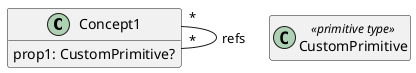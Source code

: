 @startuml
hide empty members

' qualified name: "test"


class Concept1 {
  prop1: CustomPrimitive?
}

class "CustomPrimitive" <<primitive type>>


' relations:

Concept1 "*" -- "*" Concept1: refs


@enduml

